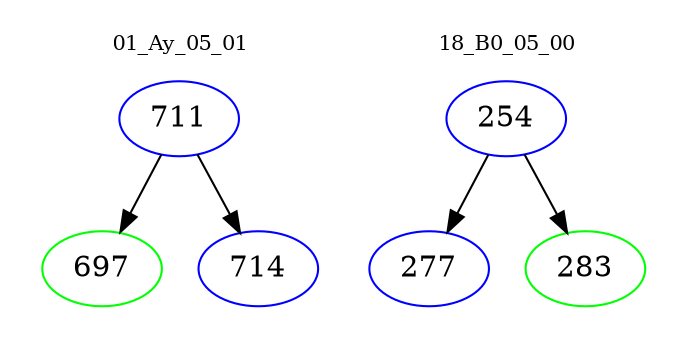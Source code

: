 digraph{
subgraph cluster_0 {
color = white
label = "01_Ay_05_01";
fontsize=10;
T0_711 [label="711", color="blue"]
T0_711 -> T0_697 [color="black"]
T0_697 [label="697", color="green"]
T0_711 -> T0_714 [color="black"]
T0_714 [label="714", color="blue"]
}
subgraph cluster_1 {
color = white
label = "18_B0_05_00";
fontsize=10;
T1_254 [label="254", color="blue"]
T1_254 -> T1_277 [color="black"]
T1_277 [label="277", color="blue"]
T1_254 -> T1_283 [color="black"]
T1_283 [label="283", color="green"]
}
}
